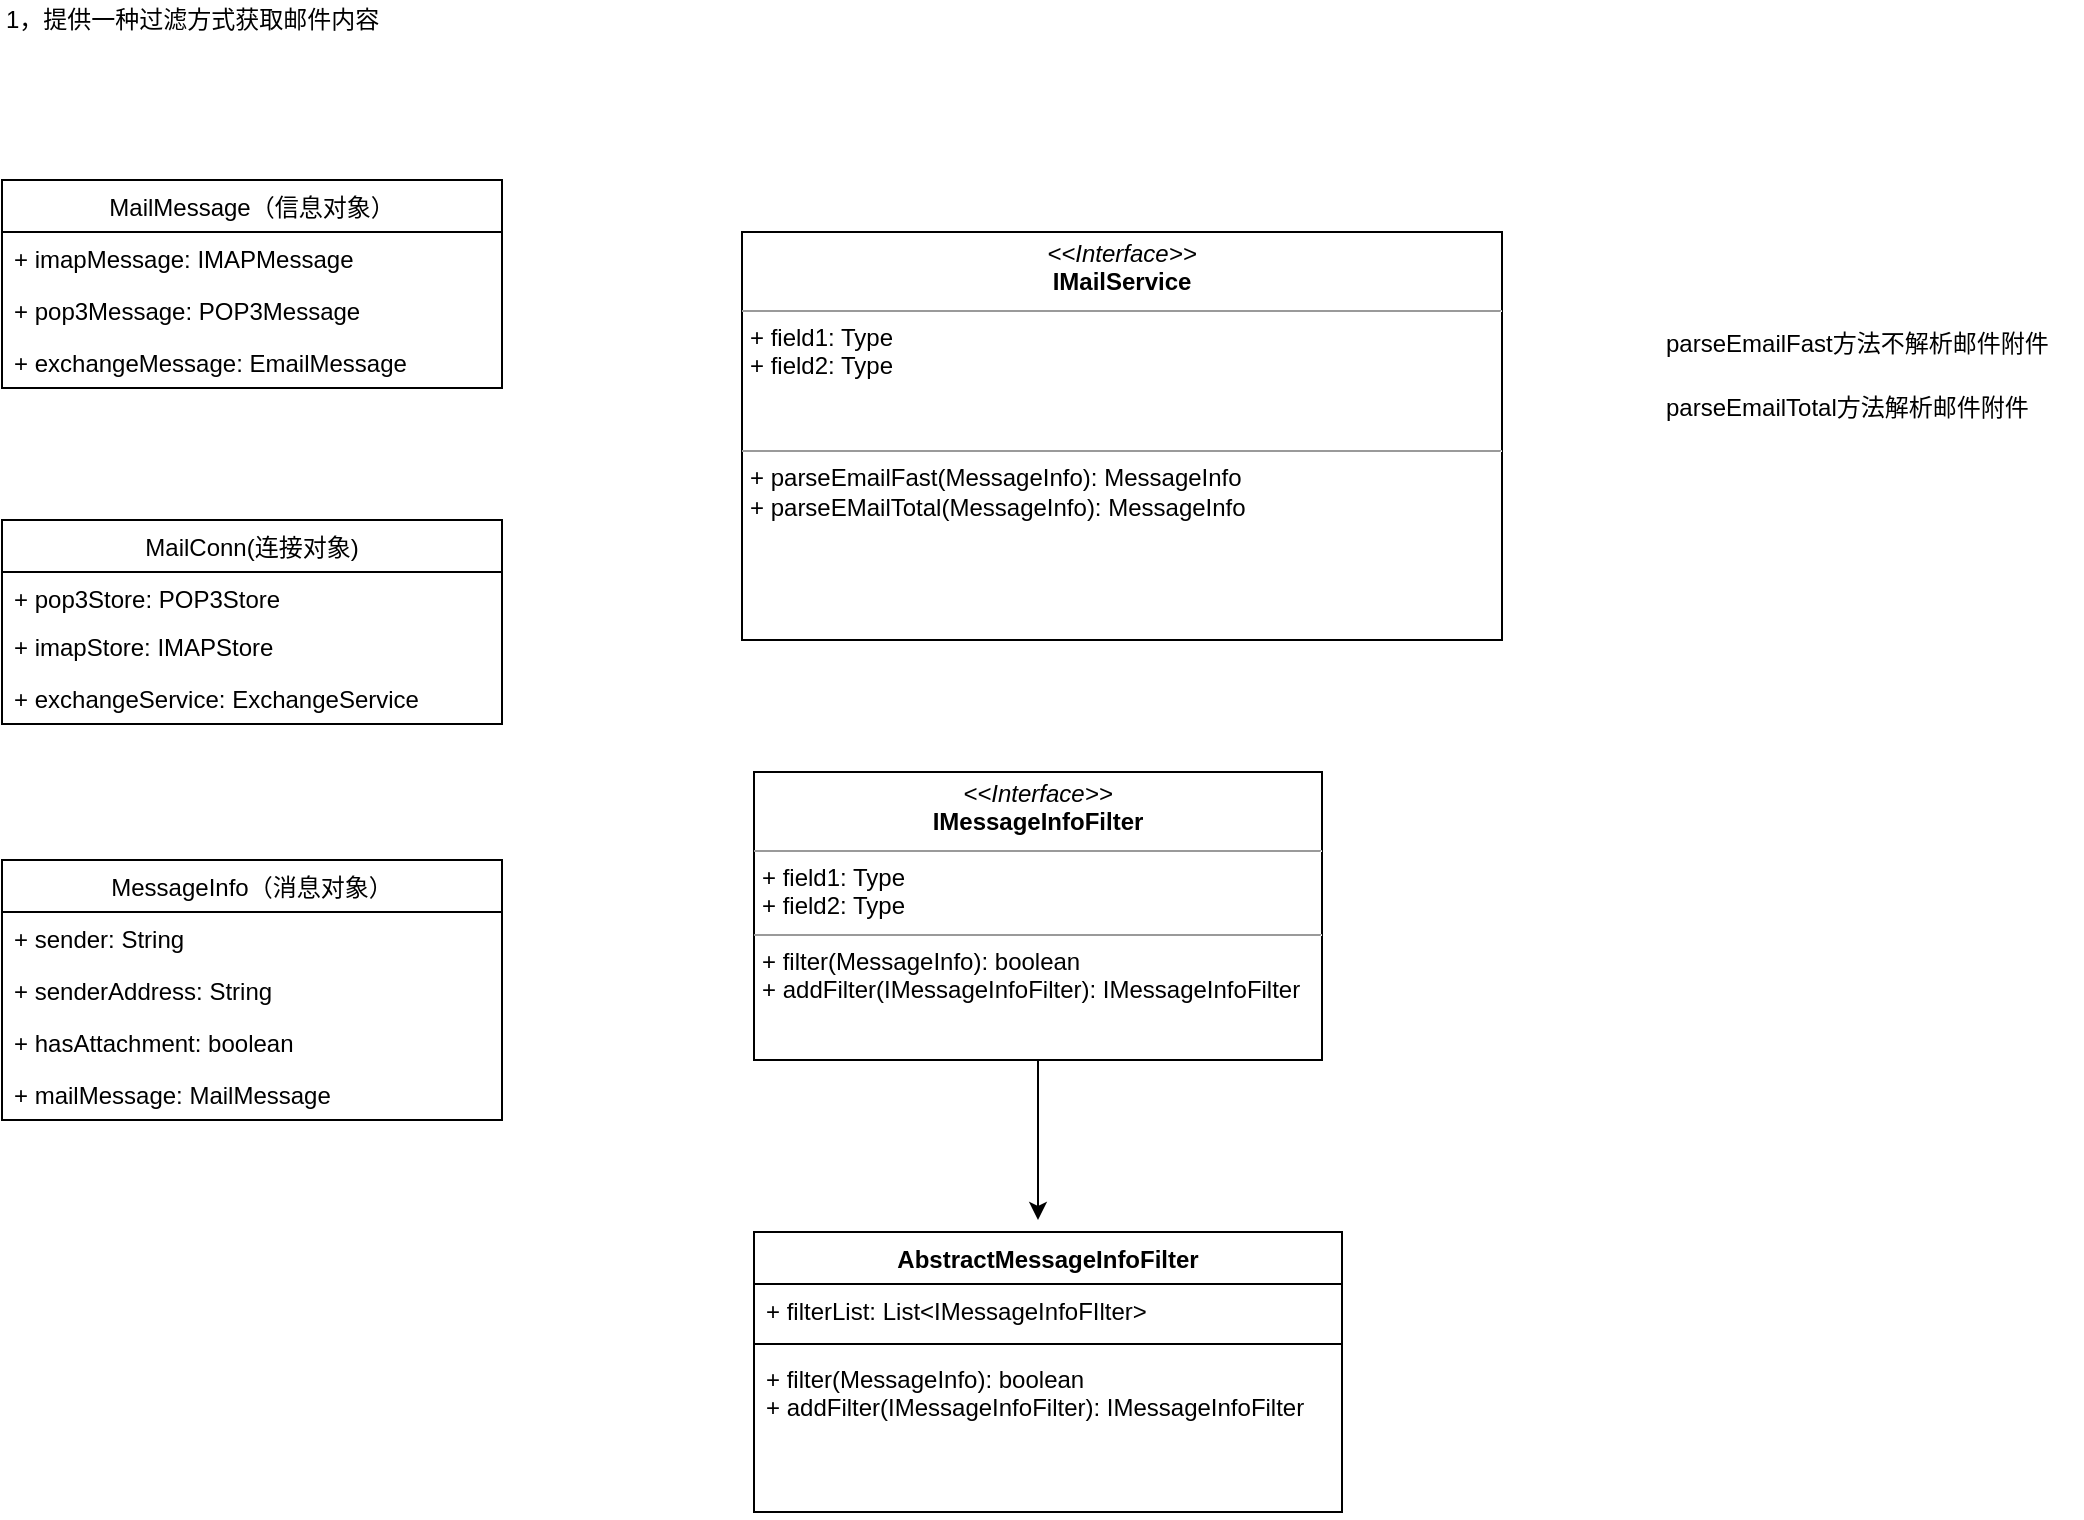 <mxfile version="10.8.0" type="github"><diagram id="bBTDh9KJfuOMAS-x4Zmz" name="Page-1"><mxGraphModel dx="1634" dy="764" grid="1" gridSize="10" guides="1" tooltips="1" connect="1" arrows="1" fold="1" page="1" pageScale="1" pageWidth="827" pageHeight="1169" math="0" shadow="0"><root><mxCell id="0"/><mxCell id="1" parent="0"/><mxCell id="dgk2PNtR4lsicZqaBHRk-1" value="MailMessage（信息对象）" style="swimlane;fontStyle=0;childLayout=stackLayout;horizontal=1;startSize=26;fillColor=none;horizontalStack=0;resizeParent=1;resizeParentMax=0;resizeLast=0;collapsible=1;marginBottom=0;" parent="1" vertex="1"><mxGeometry x="70" y="150" width="250" height="104" as="geometry"/></mxCell><mxCell id="dgk2PNtR4lsicZqaBHRk-2" value="+ imapMessage: IMAPMessage&#10;" style="text;strokeColor=none;fillColor=none;align=left;verticalAlign=top;spacingLeft=4;spacingRight=4;overflow=hidden;rotatable=0;points=[[0,0.5],[1,0.5]];portConstraint=eastwest;" parent="dgk2PNtR4lsicZqaBHRk-1" vertex="1"><mxGeometry y="26" width="250" height="26" as="geometry"/></mxCell><mxCell id="dgk2PNtR4lsicZqaBHRk-3" value="+ pop3Message: POP3Message&#10;" style="text;strokeColor=none;fillColor=none;align=left;verticalAlign=top;spacingLeft=4;spacingRight=4;overflow=hidden;rotatable=0;points=[[0,0.5],[1,0.5]];portConstraint=eastwest;" parent="dgk2PNtR4lsicZqaBHRk-1" vertex="1"><mxGeometry y="52" width="250" height="26" as="geometry"/></mxCell><mxCell id="dgk2PNtR4lsicZqaBHRk-4" value="+ exchangeMessage: EmailMessage&#10;" style="text;strokeColor=none;fillColor=none;align=left;verticalAlign=top;spacingLeft=4;spacingRight=4;overflow=hidden;rotatable=0;points=[[0,0.5],[1,0.5]];portConstraint=eastwest;" parent="dgk2PNtR4lsicZqaBHRk-1" vertex="1"><mxGeometry y="78" width="250" height="26" as="geometry"/></mxCell><mxCell id="dgk2PNtR4lsicZqaBHRk-5" value="MailConn(连接对象)" style="swimlane;fontStyle=0;childLayout=stackLayout;horizontal=1;startSize=26;fillColor=none;horizontalStack=0;resizeParent=1;resizeParentMax=0;resizeLast=0;collapsible=1;marginBottom=0;" parent="1" vertex="1"><mxGeometry x="70" y="320" width="250" height="102" as="geometry"/></mxCell><mxCell id="dgk2PNtR4lsicZqaBHRk-6" value="+ pop3Store: POP3Store&#10;" style="text;strokeColor=none;fillColor=none;align=left;verticalAlign=top;spacingLeft=4;spacingRight=4;overflow=hidden;rotatable=0;points=[[0,0.5],[1,0.5]];portConstraint=eastwest;" parent="dgk2PNtR4lsicZqaBHRk-5" vertex="1"><mxGeometry y="26" width="250" height="24" as="geometry"/></mxCell><mxCell id="dgk2PNtR4lsicZqaBHRk-7" value="+ imapStore: IMAPStore&#10;" style="text;strokeColor=none;fillColor=none;align=left;verticalAlign=top;spacingLeft=4;spacingRight=4;overflow=hidden;rotatable=0;points=[[0,0.5],[1,0.5]];portConstraint=eastwest;" parent="dgk2PNtR4lsicZqaBHRk-5" vertex="1"><mxGeometry y="50" width="250" height="26" as="geometry"/></mxCell><mxCell id="dgk2PNtR4lsicZqaBHRk-8" value="+ exchangeService: ExchangeService&#10;" style="text;strokeColor=none;fillColor=none;align=left;verticalAlign=top;spacingLeft=4;spacingRight=4;overflow=hidden;rotatable=0;points=[[0,0.5],[1,0.5]];portConstraint=eastwest;" parent="dgk2PNtR4lsicZqaBHRk-5" vertex="1"><mxGeometry y="76" width="250" height="26" as="geometry"/></mxCell><mxCell id="dgk2PNtR4lsicZqaBHRk-9" value="MessageInfo（消息对象）" style="swimlane;fontStyle=0;childLayout=stackLayout;horizontal=1;startSize=26;fillColor=none;horizontalStack=0;resizeParent=1;resizeParentMax=0;resizeLast=0;collapsible=1;marginBottom=0;" parent="1" vertex="1"><mxGeometry x="70" y="490" width="250" height="130" as="geometry"/></mxCell><mxCell id="dgk2PNtR4lsicZqaBHRk-10" value="+ sender: String&#10;" style="text;strokeColor=none;fillColor=none;align=left;verticalAlign=top;spacingLeft=4;spacingRight=4;overflow=hidden;rotatable=0;points=[[0,0.5],[1,0.5]];portConstraint=eastwest;" parent="dgk2PNtR4lsicZqaBHRk-9" vertex="1"><mxGeometry y="26" width="250" height="26" as="geometry"/></mxCell><mxCell id="dgk2PNtR4lsicZqaBHRk-11" value="+ senderAddress: String&#10;" style="text;strokeColor=none;fillColor=none;align=left;verticalAlign=top;spacingLeft=4;spacingRight=4;overflow=hidden;rotatable=0;points=[[0,0.5],[1,0.5]];portConstraint=eastwest;" parent="dgk2PNtR4lsicZqaBHRk-9" vertex="1"><mxGeometry y="52" width="250" height="26" as="geometry"/></mxCell><mxCell id="heHUGgUIEPmj9tq1PbKt-12" value="+ hasAttachment: boolean" style="text;strokeColor=none;fillColor=none;align=left;verticalAlign=top;spacingLeft=4;spacingRight=4;overflow=hidden;rotatable=0;points=[[0,0.5],[1,0.5]];portConstraint=eastwest;" vertex="1" parent="dgk2PNtR4lsicZqaBHRk-9"><mxGeometry y="78" width="250" height="26" as="geometry"/></mxCell><mxCell id="dgk2PNtR4lsicZqaBHRk-12" value="+ mailMessage: MailMessage&#10;" style="text;strokeColor=none;fillColor=none;align=left;verticalAlign=top;spacingLeft=4;spacingRight=4;overflow=hidden;rotatable=0;points=[[0,0.5],[1,0.5]];portConstraint=eastwest;" parent="dgk2PNtR4lsicZqaBHRk-9" vertex="1"><mxGeometry y="104" width="250" height="26" as="geometry"/></mxCell><mxCell id="dgk2PNtR4lsicZqaBHRk-19" value="&lt;p style=&quot;margin: 0px ; margin-top: 4px ; text-align: center&quot;&gt;&lt;i&gt;&amp;lt;&amp;lt;Interface&amp;gt;&amp;gt;&lt;/i&gt;&lt;br&gt;&lt;b&gt;IMailService&lt;/b&gt;&lt;/p&gt;&lt;hr size=&quot;1&quot;&gt;&lt;p style=&quot;margin: 0px ; margin-left: 4px&quot;&gt;+ field1: Type&lt;br&gt;+ field2: Type&lt;/p&gt;&lt;p style=&quot;margin: 0px ; margin-left: 4px&quot;&gt;&lt;br&gt;&lt;/p&gt;&lt;p style=&quot;margin: 0px ; margin-left: 4px&quot;&gt;&lt;br&gt;&lt;/p&gt;&lt;hr size=&quot;1&quot;&gt;&lt;p style=&quot;margin: 0px ; margin-left: 4px&quot;&gt;+ parseEmailFast(&lt;span&gt;MessageInfo&lt;/span&gt;):&amp;nbsp;&lt;span&gt;MessageInfo&lt;/span&gt;&lt;br&gt;+ parseEMailTotal(&lt;span&gt;MessageInfo&lt;/span&gt;): MessageInfo&lt;/p&gt;&lt;p style=&quot;margin: 0px ; margin-left: 4px&quot;&gt;&lt;br&gt;&lt;/p&gt;&lt;p&gt;&lt;br&gt;&lt;/p&gt;&lt;p&gt;&lt;br&gt;&lt;/p&gt;" style="verticalAlign=top;align=left;overflow=fill;fontSize=12;fontFamily=Helvetica;html=1;" parent="1" vertex="1"><mxGeometry x="440" y="176" width="380" height="204" as="geometry"/></mxCell><mxCell id="dgk2PNtR4lsicZqaBHRk-21" value="1，提供一种过滤方式获取邮件内容" style="text;html=1;resizable=0;points=[];autosize=1;align=left;verticalAlign=top;spacingTop=-4;" parent="1" vertex="1"><mxGeometry x="70" y="60" width="200" height="20" as="geometry"/></mxCell><mxCell id="heHUGgUIEPmj9tq1PbKt-1" style="edgeStyle=orthogonalEdgeStyle;rounded=0;orthogonalLoop=1;jettySize=auto;html=1;" edge="1" parent="1" source="dgk2PNtR4lsicZqaBHRk-28"><mxGeometry relative="1" as="geometry"><mxPoint x="588" y="670" as="targetPoint"/></mxGeometry></mxCell><mxCell id="dgk2PNtR4lsicZqaBHRk-28" value="&lt;p style=&quot;margin: 0px ; margin-top: 4px ; text-align: center&quot;&gt;&lt;i&gt;&amp;lt;&amp;lt;Interface&amp;gt;&amp;gt;&lt;/i&gt;&lt;br&gt;&lt;b&gt;IMessageInfoFilter&lt;/b&gt;&lt;/p&gt;&lt;hr size=&quot;1&quot;&gt;&lt;p style=&quot;margin: 0px ; margin-left: 4px&quot;&gt;+ field1: Type&lt;br&gt;+ field2: Type&lt;/p&gt;&lt;hr size=&quot;1&quot;&gt;&lt;p style=&quot;margin: 0px ; margin-left: 4px&quot;&gt;+ filter(&lt;span&gt;MessageInfo&lt;/span&gt;): boolean&lt;br&gt;+ addFilter(IMessageInfoFilter): IMessageInfoFilter&lt;/p&gt;" style="verticalAlign=top;align=left;overflow=fill;fontSize=12;fontFamily=Helvetica;html=1;" parent="1" vertex="1"><mxGeometry x="446" y="446" width="284" height="144" as="geometry"/></mxCell><mxCell id="heHUGgUIEPmj9tq1PbKt-6" value="AbstractMessageInfoFilter" style="swimlane;fontStyle=1;align=center;verticalAlign=top;childLayout=stackLayout;horizontal=1;startSize=26;horizontalStack=0;resizeParent=1;resizeParentMax=0;resizeLast=0;collapsible=1;marginBottom=0;" vertex="1" parent="1"><mxGeometry x="446" y="676" width="294" height="140" as="geometry"/></mxCell><mxCell id="heHUGgUIEPmj9tq1PbKt-7" value="+ filterList: List&lt;IMessageInfoFIlter&gt;" style="text;strokeColor=none;fillColor=none;align=left;verticalAlign=top;spacingLeft=4;spacingRight=4;overflow=hidden;rotatable=0;points=[[0,0.5],[1,0.5]];portConstraint=eastwest;" vertex="1" parent="heHUGgUIEPmj9tq1PbKt-6"><mxGeometry y="26" width="294" height="26" as="geometry"/></mxCell><mxCell id="heHUGgUIEPmj9tq1PbKt-8" value="" style="line;strokeWidth=1;fillColor=none;align=left;verticalAlign=middle;spacingTop=-1;spacingLeft=3;spacingRight=3;rotatable=0;labelPosition=right;points=[];portConstraint=eastwest;" vertex="1" parent="heHUGgUIEPmj9tq1PbKt-6"><mxGeometry y="52" width="294" height="8" as="geometry"/></mxCell><mxCell id="heHUGgUIEPmj9tq1PbKt-9" value="+ filter(MessageInfo): boolean&#10;+ addFilter(IMessageInfoFilter): IMessageInfoFilter&#10;" style="text;strokeColor=none;fillColor=none;align=left;verticalAlign=top;spacingLeft=4;spacingRight=4;overflow=hidden;rotatable=0;points=[[0,0.5],[1,0.5]];portConstraint=eastwest;" vertex="1" parent="heHUGgUIEPmj9tq1PbKt-6"><mxGeometry y="60" width="294" height="80" as="geometry"/></mxCell><mxCell id="heHUGgUIEPmj9tq1PbKt-10" value="parseEmailFast方法不解析邮件附件" style="text;html=1;resizable=0;points=[];autosize=1;align=left;verticalAlign=top;spacingTop=-4;" vertex="1" parent="1"><mxGeometry x="900" y="222" width="210" height="20" as="geometry"/></mxCell><mxCell id="heHUGgUIEPmj9tq1PbKt-11" value="parseEmailTotal方法解析邮件附件" style="text;html=1;resizable=0;points=[];autosize=1;align=left;verticalAlign=top;spacingTop=-4;" vertex="1" parent="1"><mxGeometry x="900" y="254" width="200" height="20" as="geometry"/></mxCell></root></mxGraphModel></diagram></mxfile>